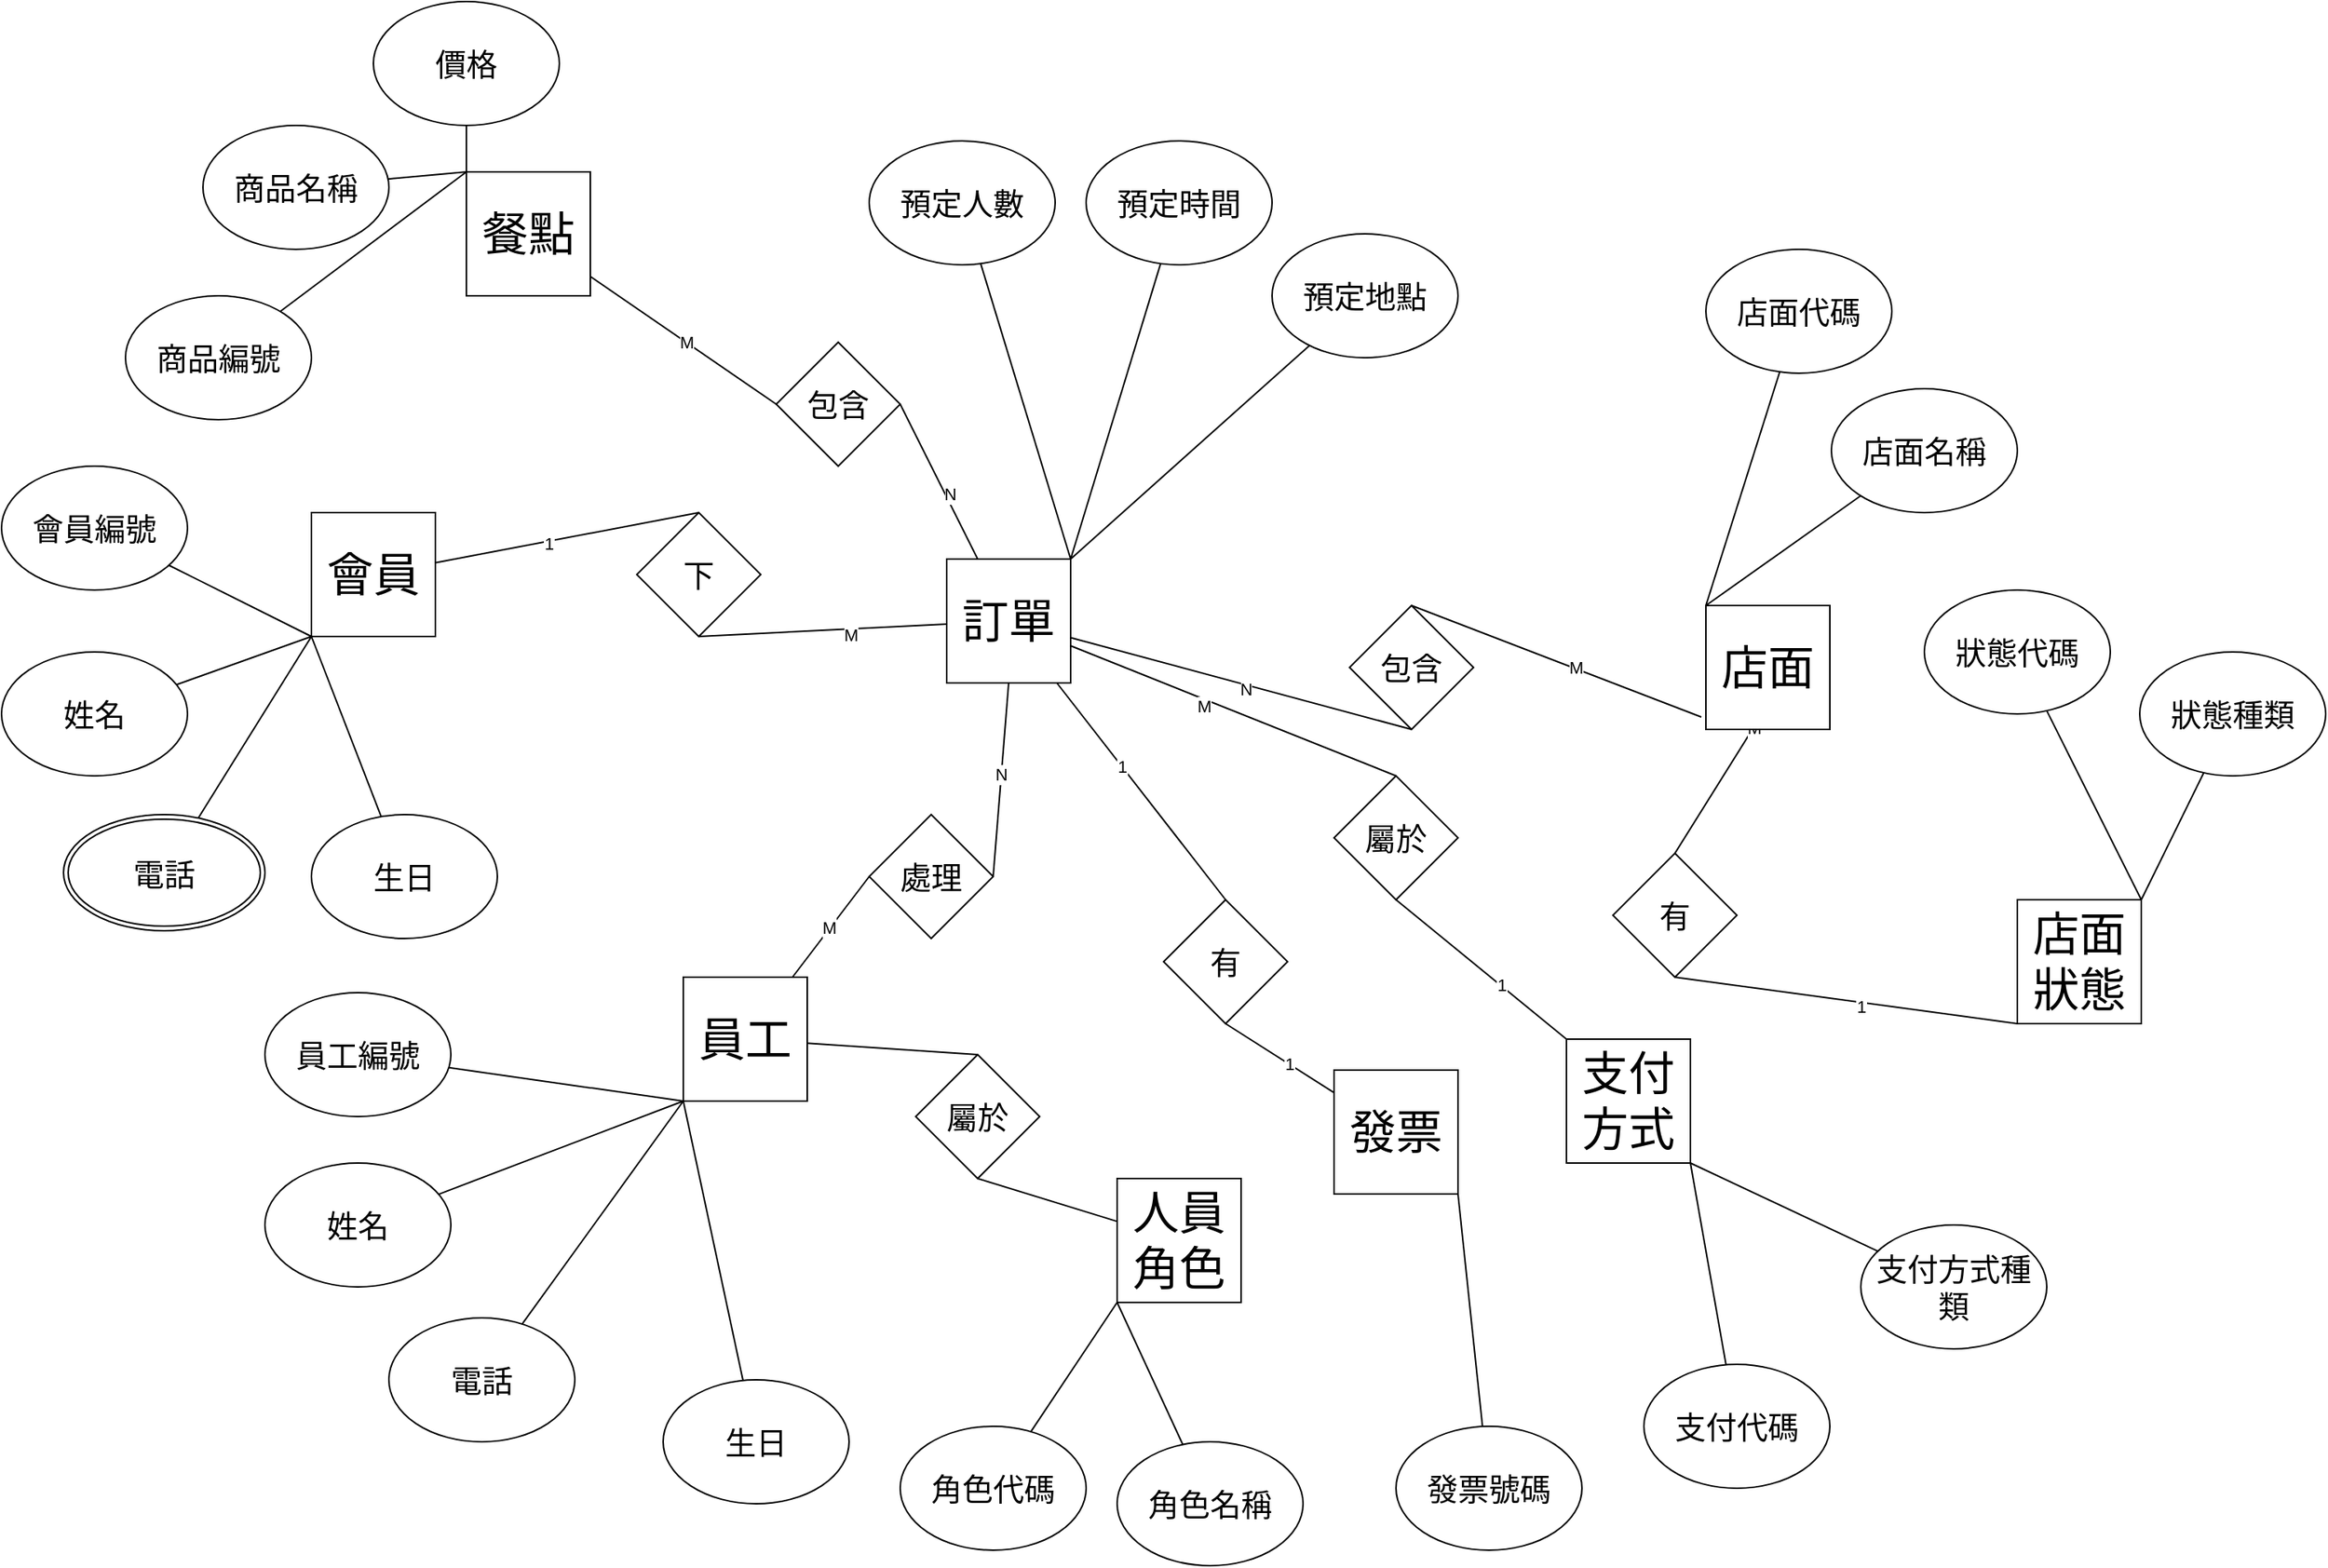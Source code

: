 <mxfile version="25.0.3">
  <diagram name="第 1 页" id="Mqyg3I50LXbeyDTYfiMp">
    <mxGraphModel dx="2261" dy="788" grid="1" gridSize="10" guides="1" tooltips="1" connect="1" arrows="1" fold="1" page="1" pageScale="1" pageWidth="827" pageHeight="1169" math="0" shadow="0">
      <root>
        <mxCell id="0" />
        <mxCell id="1" parent="0" />
        <mxCell id="pniP_bgZRXdG6m6pNv28-1" value="&lt;font style=&quot;font-size: 30px;&quot;&gt;人員&lt;/font&gt;&lt;div&gt;&lt;font style=&quot;font-size: 30px;&quot;&gt;角色&lt;/font&gt;&lt;/div&gt;" style="whiteSpace=wrap;html=1;aspect=fixed;fontSize=15;" parent="1" vertex="1">
          <mxGeometry x="660" y="830" width="80" height="80" as="geometry" />
        </mxCell>
        <mxCell id="pniP_bgZRXdG6m6pNv28-10" value="&lt;font style=&quot;font-size: 30px;&quot;&gt;員工&lt;/font&gt;" style="whiteSpace=wrap;html=1;aspect=fixed;" parent="1" vertex="1">
          <mxGeometry x="380" y="700" width="80" height="80" as="geometry" />
        </mxCell>
        <mxCell id="pniP_bgZRXdG6m6pNv28-79" style="rounded=0;orthogonalLoop=1;jettySize=auto;html=1;endArrow=none;endFill=0;exitX=0.5;exitY=1;exitDx=0;exitDy=0;" parent="1" source="pniP_bgZRXdG6m6pNv28-80" target="pniP_bgZRXdG6m6pNv28-12" edge="1">
          <mxGeometry relative="1" as="geometry" />
        </mxCell>
        <mxCell id="pniP_bgZRXdG6m6pNv28-83" value="N" style="edgeLabel;html=1;align=center;verticalAlign=middle;resizable=0;points=[];" parent="pniP_bgZRXdG6m6pNv28-79" vertex="1" connectable="0">
          <mxGeometry x="-0.035" y="2" relative="1" as="geometry">
            <mxPoint x="-1" as="offset" />
          </mxGeometry>
        </mxCell>
        <mxCell id="pniP_bgZRXdG6m6pNv28-95" style="rounded=0;orthogonalLoop=1;jettySize=auto;html=1;entryX=0.5;entryY=0;entryDx=0;entryDy=0;endArrow=none;endFill=0;exitX=1;exitY=0;exitDx=0;exitDy=0;" parent="1" source="pniP_bgZRXdG6m6pNv28-11" target="pniP_bgZRXdG6m6pNv28-93" edge="1">
          <mxGeometry relative="1" as="geometry" />
        </mxCell>
        <mxCell id="pniP_bgZRXdG6m6pNv28-98" value="M" style="edgeLabel;html=1;align=center;verticalAlign=middle;resizable=0;points=[];" parent="pniP_bgZRXdG6m6pNv28-95" vertex="1" connectable="0">
          <mxGeometry x="-0.012" relative="1" as="geometry">
            <mxPoint as="offset" />
          </mxGeometry>
        </mxCell>
        <mxCell id="pniP_bgZRXdG6m6pNv28-11" value="&lt;font style=&quot;font-size: 30px;&quot;&gt;店面&lt;/font&gt;" style="whiteSpace=wrap;html=1;aspect=fixed;" parent="1" vertex="1">
          <mxGeometry x="1040" y="460" width="80" height="80" as="geometry" />
        </mxCell>
        <mxCell id="pniP_bgZRXdG6m6pNv28-36" style="rounded=0;orthogonalLoop=1;jettySize=auto;html=1;exitX=0;exitY=0.5;exitDx=0;exitDy=0;endArrow=none;endFill=0;" parent="1" source="pniP_bgZRXdG6m6pNv28-41" target="pniP_bgZRXdG6m6pNv28-10" edge="1">
          <mxGeometry relative="1" as="geometry" />
        </mxCell>
        <mxCell id="pniP_bgZRXdG6m6pNv28-43" value="M" style="edgeLabel;html=1;align=center;verticalAlign=middle;resizable=0;points=[];" parent="pniP_bgZRXdG6m6pNv28-36" vertex="1" connectable="0">
          <mxGeometry x="0.032" y="-1" relative="1" as="geometry">
            <mxPoint as="offset" />
          </mxGeometry>
        </mxCell>
        <mxCell id="pniP_bgZRXdG6m6pNv28-63" style="rounded=0;orthogonalLoop=1;jettySize=auto;html=1;endArrow=none;endFill=0;entryX=0.5;entryY=0;entryDx=0;entryDy=0;" parent="1" source="pniP_bgZRXdG6m6pNv28-12" target="pniP_bgZRXdG6m6pNv28-62" edge="1">
          <mxGeometry relative="1" as="geometry" />
        </mxCell>
        <mxCell id="pniP_bgZRXdG6m6pNv28-64" value="1" style="edgeLabel;html=1;align=center;verticalAlign=middle;resizable=0;points=[];" parent="pniP_bgZRXdG6m6pNv28-63" vertex="1" connectable="0">
          <mxGeometry x="-0.229" relative="1" as="geometry">
            <mxPoint as="offset" />
          </mxGeometry>
        </mxCell>
        <mxCell id="pniP_bgZRXdG6m6pNv28-70" style="rounded=0;orthogonalLoop=1;jettySize=auto;html=1;entryX=0;entryY=0;entryDx=0;entryDy=0;endArrow=none;endFill=0;exitX=0.5;exitY=1;exitDx=0;exitDy=0;" parent="1" source="pniP_bgZRXdG6m6pNv28-72" target="pniP_bgZRXdG6m6pNv28-69" edge="1">
          <mxGeometry relative="1" as="geometry" />
        </mxCell>
        <mxCell id="pniP_bgZRXdG6m6pNv28-73" value="1" style="edgeLabel;html=1;align=center;verticalAlign=middle;resizable=0;points=[];" parent="pniP_bgZRXdG6m6pNv28-70" vertex="1" connectable="0">
          <mxGeometry x="0.224" y="1" relative="1" as="geometry">
            <mxPoint as="offset" />
          </mxGeometry>
        </mxCell>
        <mxCell id="pniP_bgZRXdG6m6pNv28-88" style="rounded=0;orthogonalLoop=1;jettySize=auto;html=1;endArrow=none;endFill=0;exitX=0;exitY=0.5;exitDx=0;exitDy=0;" parent="1" source="pniP_bgZRXdG6m6pNv28-89" target="pniP_bgZRXdG6m6pNv28-87" edge="1">
          <mxGeometry relative="1" as="geometry" />
        </mxCell>
        <mxCell id="pniP_bgZRXdG6m6pNv28-92" value="M" style="edgeLabel;html=1;align=center;verticalAlign=middle;resizable=0;points=[];" parent="pniP_bgZRXdG6m6pNv28-88" vertex="1" connectable="0">
          <mxGeometry x="-0.028" relative="1" as="geometry">
            <mxPoint as="offset" />
          </mxGeometry>
        </mxCell>
        <mxCell id="pniP_bgZRXdG6m6pNv28-12" value="&lt;font style=&quot;font-size: 30px;&quot;&gt;訂單&lt;/font&gt;" style="whiteSpace=wrap;html=1;aspect=fixed;" parent="1" vertex="1">
          <mxGeometry x="550" y="430" width="80" height="80" as="geometry" />
        </mxCell>
        <mxCell id="pniP_bgZRXdG6m6pNv28-65" style="rounded=0;orthogonalLoop=1;jettySize=auto;html=1;entryX=0.5;entryY=1;entryDx=0;entryDy=0;endArrow=none;endFill=0;" parent="1" source="pniP_bgZRXdG6m6pNv28-13" target="pniP_bgZRXdG6m6pNv28-62" edge="1">
          <mxGeometry relative="1" as="geometry" />
        </mxCell>
        <mxCell id="pniP_bgZRXdG6m6pNv28-66" value="1" style="edgeLabel;html=1;align=center;verticalAlign=middle;resizable=0;points=[];" parent="pniP_bgZRXdG6m6pNv28-65" vertex="1" connectable="0">
          <mxGeometry x="-0.171" relative="1" as="geometry">
            <mxPoint as="offset" />
          </mxGeometry>
        </mxCell>
        <mxCell id="pniP_bgZRXdG6m6pNv28-13" value="&lt;font style=&quot;font-size: 30px;&quot;&gt;發票&lt;/font&gt;" style="whiteSpace=wrap;html=1;aspect=fixed;" parent="1" vertex="1">
          <mxGeometry x="800" y="760" width="80" height="80" as="geometry" />
        </mxCell>
        <mxCell id="pniP_bgZRXdG6m6pNv28-14" value="&lt;font style=&quot;font-size: 30px;&quot;&gt;店面狀態&lt;/font&gt;" style="whiteSpace=wrap;html=1;aspect=fixed;" parent="1" vertex="1">
          <mxGeometry x="1241" y="650" width="80" height="80" as="geometry" />
        </mxCell>
        <mxCell id="pniP_bgZRXdG6m6pNv28-20" value="&lt;font style=&quot;font-size: 20px;&quot;&gt;下&lt;/font&gt;" style="rhombus;whiteSpace=wrap;html=1;" parent="1" vertex="1">
          <mxGeometry x="350" y="400" width="80" height="80" as="geometry" />
        </mxCell>
        <mxCell id="pniP_bgZRXdG6m6pNv28-21" value="&lt;font style=&quot;font-size: 30px;&quot;&gt;會員&lt;/font&gt;" style="whiteSpace=wrap;html=1;aspect=fixed;" parent="1" vertex="1">
          <mxGeometry x="140" y="400" width="80" height="80" as="geometry" />
        </mxCell>
        <mxCell id="pniP_bgZRXdG6m6pNv28-23" value="" style="endArrow=none;html=1;rounded=0;exitX=0.5;exitY=0;exitDx=0;exitDy=0;" parent="1" source="pniP_bgZRXdG6m6pNv28-20" target="pniP_bgZRXdG6m6pNv28-21" edge="1">
          <mxGeometry width="50" height="50" relative="1" as="geometry">
            <mxPoint x="250" y="580" as="sourcePoint" />
            <mxPoint x="300" y="530" as="targetPoint" />
          </mxGeometry>
        </mxCell>
        <mxCell id="pniP_bgZRXdG6m6pNv28-25" value="1" style="edgeLabel;html=1;align=center;verticalAlign=middle;resizable=0;points=[];" parent="pniP_bgZRXdG6m6pNv28-23" vertex="1" connectable="0">
          <mxGeometry x="0.151" y="1" relative="1" as="geometry">
            <mxPoint as="offset" />
          </mxGeometry>
        </mxCell>
        <mxCell id="pniP_bgZRXdG6m6pNv28-24" value="" style="endArrow=none;html=1;rounded=0;entryX=0.5;entryY=1;entryDx=0;entryDy=0;" parent="1" source="pniP_bgZRXdG6m6pNv28-12" target="pniP_bgZRXdG6m6pNv28-20" edge="1">
          <mxGeometry width="50" height="50" relative="1" as="geometry">
            <mxPoint x="360" y="420" as="sourcePoint" />
            <mxPoint x="280" y="420" as="targetPoint" />
            <Array as="points" />
          </mxGeometry>
        </mxCell>
        <mxCell id="pniP_bgZRXdG6m6pNv28-26" value="M" style="edgeLabel;html=1;align=center;verticalAlign=middle;resizable=0;points=[];" parent="pniP_bgZRXdG6m6pNv28-24" vertex="1" connectable="0">
          <mxGeometry x="-0.217" y="4" relative="1" as="geometry">
            <mxPoint as="offset" />
          </mxGeometry>
        </mxCell>
        <mxCell id="pniP_bgZRXdG6m6pNv28-32" style="rounded=0;orthogonalLoop=1;jettySize=auto;html=1;endArrow=none;endFill=0;entryX=0;entryY=1;entryDx=0;entryDy=0;" parent="1" source="pniP_bgZRXdG6m6pNv28-27" target="pniP_bgZRXdG6m6pNv28-21" edge="1">
          <mxGeometry relative="1" as="geometry" />
        </mxCell>
        <mxCell id="pniP_bgZRXdG6m6pNv28-27" value="&lt;font style=&quot;font-size: 20px;&quot;&gt;會員編號&lt;/font&gt;" style="ellipse;whiteSpace=wrap;html=1;" parent="1" vertex="1">
          <mxGeometry x="-60" y="370" width="120" height="80" as="geometry" />
        </mxCell>
        <mxCell id="pniP_bgZRXdG6m6pNv28-33" style="rounded=0;orthogonalLoop=1;jettySize=auto;html=1;endArrow=none;endFill=0;entryX=0;entryY=1;entryDx=0;entryDy=0;" parent="1" source="pniP_bgZRXdG6m6pNv28-28" target="pniP_bgZRXdG6m6pNv28-21" edge="1">
          <mxGeometry relative="1" as="geometry" />
        </mxCell>
        <mxCell id="pniP_bgZRXdG6m6pNv28-28" value="&lt;font style=&quot;font-size: 20px;&quot;&gt;姓名&lt;/font&gt;" style="ellipse;whiteSpace=wrap;html=1;" parent="1" vertex="1">
          <mxGeometry x="-60" y="490" width="120" height="80" as="geometry" />
        </mxCell>
        <mxCell id="pniP_bgZRXdG6m6pNv28-30" value="&lt;font style=&quot;font-size: 20px;&quot;&gt;生日&lt;/font&gt;" style="ellipse;whiteSpace=wrap;html=1;" parent="1" vertex="1">
          <mxGeometry x="140" y="595" width="120" height="80" as="geometry" />
        </mxCell>
        <mxCell id="pniP_bgZRXdG6m6pNv28-34" style="rounded=0;orthogonalLoop=1;jettySize=auto;html=1;endArrow=none;endFill=0;entryX=0;entryY=1;entryDx=0;entryDy=0;" parent="1" source="pniP_bgZRXdG6m6pNv28-31" target="pniP_bgZRXdG6m6pNv28-21" edge="1">
          <mxGeometry relative="1" as="geometry" />
        </mxCell>
        <mxCell id="pniP_bgZRXdG6m6pNv28-31" value="&lt;span style=&quot;font-size: 20px;&quot;&gt;電話&lt;/span&gt;" style="ellipse;shape=doubleEllipse;margin=3;whiteSpace=wrap;html=1;align=center;" parent="1" vertex="1">
          <mxGeometry x="-20" y="595" width="130" height="75" as="geometry" />
        </mxCell>
        <mxCell id="pniP_bgZRXdG6m6pNv28-35" style="rounded=0;orthogonalLoop=1;jettySize=auto;html=1;endArrow=none;endFill=0;entryX=0;entryY=1;entryDx=0;entryDy=0;" parent="1" source="pniP_bgZRXdG6m6pNv28-30" target="pniP_bgZRXdG6m6pNv28-21" edge="1">
          <mxGeometry relative="1" as="geometry" />
        </mxCell>
        <mxCell id="pniP_bgZRXdG6m6pNv28-40" value="" style="rounded=0;orthogonalLoop=1;jettySize=auto;html=1;exitX=0.5;exitY=1;exitDx=0;exitDy=0;endArrow=none;endFill=0;entryX=1;entryY=0.5;entryDx=0;entryDy=0;" parent="1" source="pniP_bgZRXdG6m6pNv28-12" target="pniP_bgZRXdG6m6pNv28-41" edge="1">
          <mxGeometry relative="1" as="geometry">
            <mxPoint x="590" y="510" as="sourcePoint" />
            <mxPoint x="397" y="720" as="targetPoint" />
          </mxGeometry>
        </mxCell>
        <mxCell id="pniP_bgZRXdG6m6pNv28-42" value="N" style="edgeLabel;html=1;align=center;verticalAlign=middle;resizable=0;points=[];" parent="pniP_bgZRXdG6m6pNv28-40" vertex="1" connectable="0">
          <mxGeometry x="-0.048" y="-1" relative="1" as="geometry">
            <mxPoint as="offset" />
          </mxGeometry>
        </mxCell>
        <mxCell id="pniP_bgZRXdG6m6pNv28-41" value="&lt;font style=&quot;font-size: 20px;&quot;&gt;處理&lt;/font&gt;" style="rhombus;whiteSpace=wrap;html=1;" parent="1" vertex="1">
          <mxGeometry x="500" y="595" width="80" height="80" as="geometry" />
        </mxCell>
        <mxCell id="pniP_bgZRXdG6m6pNv28-45" style="rounded=0;orthogonalLoop=1;jettySize=auto;html=1;endArrow=none;endFill=0;entryX=0;entryY=1;entryDx=0;entryDy=0;" parent="1" source="pniP_bgZRXdG6m6pNv28-44" target="pniP_bgZRXdG6m6pNv28-10" edge="1">
          <mxGeometry relative="1" as="geometry" />
        </mxCell>
        <mxCell id="pniP_bgZRXdG6m6pNv28-44" value="&lt;font style=&quot;font-size: 20px;&quot;&gt;生日&lt;/font&gt;" style="ellipse;whiteSpace=wrap;html=1;" parent="1" vertex="1">
          <mxGeometry x="367" y="960" width="120" height="80" as="geometry" />
        </mxCell>
        <mxCell id="pniP_bgZRXdG6m6pNv28-47" style="rounded=0;orthogonalLoop=1;jettySize=auto;html=1;endArrow=none;endFill=0;entryX=0;entryY=1;entryDx=0;entryDy=0;" parent="1" source="pniP_bgZRXdG6m6pNv28-46" target="pniP_bgZRXdG6m6pNv28-10" edge="1">
          <mxGeometry relative="1" as="geometry" />
        </mxCell>
        <mxCell id="pniP_bgZRXdG6m6pNv28-46" value="&lt;font style=&quot;font-size: 20px;&quot;&gt;員工編號&lt;/font&gt;" style="ellipse;whiteSpace=wrap;html=1;" parent="1" vertex="1">
          <mxGeometry x="110" y="710" width="120" height="80" as="geometry" />
        </mxCell>
        <mxCell id="pniP_bgZRXdG6m6pNv28-49" style="rounded=0;orthogonalLoop=1;jettySize=auto;html=1;endArrow=none;endFill=0;entryX=0;entryY=1;entryDx=0;entryDy=0;" parent="1" source="pniP_bgZRXdG6m6pNv28-48" target="pniP_bgZRXdG6m6pNv28-10" edge="1">
          <mxGeometry relative="1" as="geometry" />
        </mxCell>
        <mxCell id="pniP_bgZRXdG6m6pNv28-48" value="&lt;font style=&quot;font-size: 20px;&quot;&gt;姓名&lt;/font&gt;" style="ellipse;whiteSpace=wrap;html=1;" parent="1" vertex="1">
          <mxGeometry x="110" y="820" width="120" height="80" as="geometry" />
        </mxCell>
        <mxCell id="pniP_bgZRXdG6m6pNv28-51" value="&lt;span style=&quot;font-size: 20px;&quot;&gt;電話&lt;/span&gt;" style="ellipse;whiteSpace=wrap;html=1;" parent="1" vertex="1">
          <mxGeometry x="190" y="920" width="120" height="80" as="geometry" />
        </mxCell>
        <mxCell id="pniP_bgZRXdG6m6pNv28-52" style="rounded=0;orthogonalLoop=1;jettySize=auto;html=1;entryX=0;entryY=1;entryDx=0;entryDy=0;endArrow=none;endFill=0;" parent="1" source="pniP_bgZRXdG6m6pNv28-51" target="pniP_bgZRXdG6m6pNv28-10" edge="1">
          <mxGeometry relative="1" as="geometry" />
        </mxCell>
        <mxCell id="pniP_bgZRXdG6m6pNv28-54" style="rounded=0;orthogonalLoop=1;jettySize=auto;html=1;exitX=0.5;exitY=1;exitDx=0;exitDy=0;endArrow=none;endFill=0;" parent="1" source="pniP_bgZRXdG6m6pNv28-53" target="pniP_bgZRXdG6m6pNv28-1" edge="1">
          <mxGeometry relative="1" as="geometry" />
        </mxCell>
        <mxCell id="pniP_bgZRXdG6m6pNv28-55" style="rounded=0;orthogonalLoop=1;jettySize=auto;html=1;endArrow=none;endFill=0;exitX=0.5;exitY=0;exitDx=0;exitDy=0;" parent="1" source="pniP_bgZRXdG6m6pNv28-53" target="pniP_bgZRXdG6m6pNv28-10" edge="1">
          <mxGeometry relative="1" as="geometry" />
        </mxCell>
        <mxCell id="pniP_bgZRXdG6m6pNv28-53" value="&lt;font style=&quot;font-size: 20px;&quot;&gt;屬於&lt;/font&gt;" style="rhombus;whiteSpace=wrap;html=1;" parent="1" vertex="1">
          <mxGeometry x="530" y="750" width="80" height="80" as="geometry" />
        </mxCell>
        <mxCell id="pniP_bgZRXdG6m6pNv28-57" style="rounded=0;orthogonalLoop=1;jettySize=auto;html=1;entryX=0;entryY=1;entryDx=0;entryDy=0;endArrow=none;endFill=0;" parent="1" source="pniP_bgZRXdG6m6pNv28-56" target="pniP_bgZRXdG6m6pNv28-1" edge="1">
          <mxGeometry relative="1" as="geometry" />
        </mxCell>
        <mxCell id="pniP_bgZRXdG6m6pNv28-56" value="&lt;font style=&quot;font-size: 20px;&quot;&gt;角色名稱&lt;/font&gt;" style="ellipse;whiteSpace=wrap;html=1;" parent="1" vertex="1">
          <mxGeometry x="660" y="1000" width="120" height="80" as="geometry" />
        </mxCell>
        <mxCell id="pniP_bgZRXdG6m6pNv28-59" style="rounded=0;orthogonalLoop=1;jettySize=auto;html=1;entryX=0;entryY=1;entryDx=0;entryDy=0;endArrow=none;endFill=0;" parent="1" source="pniP_bgZRXdG6m6pNv28-58" target="pniP_bgZRXdG6m6pNv28-1" edge="1">
          <mxGeometry relative="1" as="geometry" />
        </mxCell>
        <mxCell id="pniP_bgZRXdG6m6pNv28-58" value="&lt;font style=&quot;font-size: 20px;&quot;&gt;角色代碼&lt;/font&gt;" style="ellipse;whiteSpace=wrap;html=1;" parent="1" vertex="1">
          <mxGeometry x="520" y="990" width="120" height="80" as="geometry" />
        </mxCell>
        <mxCell id="pniP_bgZRXdG6m6pNv28-62" value="&lt;font style=&quot;font-size: 20px;&quot;&gt;有&lt;/font&gt;" style="rhombus;whiteSpace=wrap;html=1;" parent="1" vertex="1">
          <mxGeometry x="690" y="650" width="80" height="80" as="geometry" />
        </mxCell>
        <mxCell id="pniP_bgZRXdG6m6pNv28-68" style="rounded=0;orthogonalLoop=1;jettySize=auto;html=1;endArrow=none;endFill=0;entryX=1;entryY=1;entryDx=0;entryDy=0;" parent="1" source="pniP_bgZRXdG6m6pNv28-67" target="pniP_bgZRXdG6m6pNv28-13" edge="1">
          <mxGeometry relative="1" as="geometry" />
        </mxCell>
        <mxCell id="pniP_bgZRXdG6m6pNv28-67" value="&lt;span style=&quot;font-size: 20px;&quot;&gt;發票號碼&lt;/span&gt;" style="ellipse;whiteSpace=wrap;html=1;" parent="1" vertex="1">
          <mxGeometry x="840" y="990" width="120" height="80" as="geometry" />
        </mxCell>
        <mxCell id="pniP_bgZRXdG6m6pNv28-69" value="&lt;font style=&quot;font-size: 30px;&quot;&gt;支付方式&lt;/font&gt;" style="whiteSpace=wrap;html=1;aspect=fixed;" parent="1" vertex="1">
          <mxGeometry x="950" y="740" width="80" height="80" as="geometry" />
        </mxCell>
        <mxCell id="pniP_bgZRXdG6m6pNv28-71" value="" style="rounded=0;orthogonalLoop=1;jettySize=auto;html=1;entryX=0.5;entryY=0;entryDx=0;entryDy=0;endArrow=none;endFill=0;" parent="1" source="pniP_bgZRXdG6m6pNv28-12" target="pniP_bgZRXdG6m6pNv28-72" edge="1">
          <mxGeometry relative="1" as="geometry">
            <mxPoint x="630" y="484" as="sourcePoint" />
            <mxPoint x="900" y="580" as="targetPoint" />
          </mxGeometry>
        </mxCell>
        <mxCell id="pniP_bgZRXdG6m6pNv28-74" value="M" style="edgeLabel;html=1;align=center;verticalAlign=middle;resizable=0;points=[];" parent="pniP_bgZRXdG6m6pNv28-71" vertex="1" connectable="0">
          <mxGeometry x="-0.167" y="-4" relative="1" as="geometry">
            <mxPoint as="offset" />
          </mxGeometry>
        </mxCell>
        <mxCell id="pniP_bgZRXdG6m6pNv28-72" value="&lt;font style=&quot;font-size: 20px;&quot;&gt;屬於&lt;/font&gt;" style="rhombus;whiteSpace=wrap;html=1;" parent="1" vertex="1">
          <mxGeometry x="800" y="570" width="80" height="80" as="geometry" />
        </mxCell>
        <mxCell id="pniP_bgZRXdG6m6pNv28-77" style="rounded=0;orthogonalLoop=1;jettySize=auto;html=1;entryX=1;entryY=1;entryDx=0;entryDy=0;endArrow=none;endFill=0;" parent="1" source="pniP_bgZRXdG6m6pNv28-75" target="pniP_bgZRXdG6m6pNv28-69" edge="1">
          <mxGeometry relative="1" as="geometry" />
        </mxCell>
        <mxCell id="pniP_bgZRXdG6m6pNv28-75" value="&lt;span style=&quot;font-size: 20px;&quot;&gt;支付代碼&lt;/span&gt;" style="ellipse;whiteSpace=wrap;html=1;" parent="1" vertex="1">
          <mxGeometry x="1000" y="950" width="120" height="80" as="geometry" />
        </mxCell>
        <mxCell id="pniP_bgZRXdG6m6pNv28-78" style="rounded=0;orthogonalLoop=1;jettySize=auto;html=1;entryX=1;entryY=1;entryDx=0;entryDy=0;endArrow=none;endFill=0;" parent="1" source="pniP_bgZRXdG6m6pNv28-76" target="pniP_bgZRXdG6m6pNv28-69" edge="1">
          <mxGeometry relative="1" as="geometry" />
        </mxCell>
        <mxCell id="pniP_bgZRXdG6m6pNv28-76" value="&lt;span style=&quot;font-size: 20px;&quot;&gt;支付方式種類&lt;/span&gt;" style="ellipse;whiteSpace=wrap;html=1;" parent="1" vertex="1">
          <mxGeometry x="1140" y="860" width="120" height="80" as="geometry" />
        </mxCell>
        <mxCell id="pniP_bgZRXdG6m6pNv28-81" value="" style="rounded=0;orthogonalLoop=1;jettySize=auto;html=1;endArrow=none;endFill=0;entryX=0.5;entryY=0;entryDx=0;entryDy=0;exitX=-0.037;exitY=0.9;exitDx=0;exitDy=0;exitPerimeter=0;" parent="1" source="pniP_bgZRXdG6m6pNv28-11" target="pniP_bgZRXdG6m6pNv28-80" edge="1">
          <mxGeometry relative="1" as="geometry">
            <mxPoint x="800" y="386" as="sourcePoint" />
            <mxPoint x="630" y="454" as="targetPoint" />
          </mxGeometry>
        </mxCell>
        <mxCell id="pniP_bgZRXdG6m6pNv28-84" value="M" style="edgeLabel;html=1;align=center;verticalAlign=middle;resizable=0;points=[];" parent="pniP_bgZRXdG6m6pNv28-81" vertex="1" connectable="0">
          <mxGeometry x="-0.127" y="-1" relative="1" as="geometry">
            <mxPoint as="offset" />
          </mxGeometry>
        </mxCell>
        <mxCell id="pniP_bgZRXdG6m6pNv28-80" value="&lt;font style=&quot;font-size: 20px;&quot;&gt;包含&lt;/font&gt;" style="rhombus;whiteSpace=wrap;html=1;" parent="1" vertex="1">
          <mxGeometry x="810" y="460" width="80" height="80" as="geometry" />
        </mxCell>
        <mxCell id="pniP_bgZRXdG6m6pNv28-86" style="rounded=0;orthogonalLoop=1;jettySize=auto;html=1;endArrow=none;endFill=0;entryX=1;entryY=0;entryDx=0;entryDy=0;" parent="1" source="pniP_bgZRXdG6m6pNv28-85" target="pniP_bgZRXdG6m6pNv28-12" edge="1">
          <mxGeometry relative="1" as="geometry">
            <mxPoint x="1030" y="420" as="targetPoint" />
          </mxGeometry>
        </mxCell>
        <mxCell id="pniP_bgZRXdG6m6pNv28-85" value="&lt;font style=&quot;font-size: 20px;&quot;&gt;預定人數&lt;/font&gt;" style="ellipse;whiteSpace=wrap;html=1;" parent="1" vertex="1">
          <mxGeometry x="500" y="160" width="120" height="80" as="geometry" />
        </mxCell>
        <mxCell id="pniP_bgZRXdG6m6pNv28-87" value="&lt;span style=&quot;font-size: 30px;&quot;&gt;餐點&lt;/span&gt;" style="whiteSpace=wrap;html=1;aspect=fixed;" parent="1" vertex="1">
          <mxGeometry x="240" y="180" width="80" height="80" as="geometry" />
        </mxCell>
        <mxCell id="pniP_bgZRXdG6m6pNv28-90" value="" style="rounded=0;orthogonalLoop=1;jettySize=auto;html=1;endArrow=none;endFill=0;entryX=1;entryY=0.5;entryDx=0;entryDy=0;" parent="1" source="pniP_bgZRXdG6m6pNv28-12" target="pniP_bgZRXdG6m6pNv28-89" edge="1">
          <mxGeometry relative="1" as="geometry">
            <mxPoint x="615" y="430" as="sourcePoint" />
            <mxPoint x="715" y="270" as="targetPoint" />
          </mxGeometry>
        </mxCell>
        <mxCell id="pniP_bgZRXdG6m6pNv28-91" value="N" style="edgeLabel;html=1;align=center;verticalAlign=middle;resizable=0;points=[];" parent="pniP_bgZRXdG6m6pNv28-90" vertex="1" connectable="0">
          <mxGeometry x="-0.173" y="-3" relative="1" as="geometry">
            <mxPoint as="offset" />
          </mxGeometry>
        </mxCell>
        <mxCell id="pniP_bgZRXdG6m6pNv28-89" value="&lt;span style=&quot;font-size: 20px;&quot;&gt;包含&lt;/span&gt;" style="rhombus;whiteSpace=wrap;html=1;" parent="1" vertex="1">
          <mxGeometry x="440" y="290" width="80" height="80" as="geometry" />
        </mxCell>
        <mxCell id="pniP_bgZRXdG6m6pNv28-93" value="&lt;font style=&quot;font-size: 20px;&quot;&gt;有&lt;/font&gt;" style="rhombus;whiteSpace=wrap;html=1;" parent="1" vertex="1">
          <mxGeometry x="980" y="620" width="80" height="80" as="geometry" />
        </mxCell>
        <mxCell id="pniP_bgZRXdG6m6pNv28-94" style="rounded=0;orthogonalLoop=1;jettySize=auto;html=1;endArrow=none;endFill=0;entryX=0.5;entryY=1;entryDx=0;entryDy=0;exitX=0;exitY=1;exitDx=0;exitDy=0;" parent="1" source="pniP_bgZRXdG6m6pNv28-14" target="pniP_bgZRXdG6m6pNv28-93" edge="1">
          <mxGeometry relative="1" as="geometry">
            <mxPoint x="860" y="250" as="targetPoint" />
          </mxGeometry>
        </mxCell>
        <mxCell id="pniP_bgZRXdG6m6pNv28-99" value="1" style="edgeLabel;html=1;align=center;verticalAlign=middle;resizable=0;points=[];" parent="pniP_bgZRXdG6m6pNv28-94" vertex="1" connectable="0">
          <mxGeometry x="-0.075" y="3" relative="1" as="geometry">
            <mxPoint x="1" as="offset" />
          </mxGeometry>
        </mxCell>
        <mxCell id="pniP_bgZRXdG6m6pNv28-104" style="rounded=0;orthogonalLoop=1;jettySize=auto;html=1;endArrow=none;endFill=0;entryX=1;entryY=0;entryDx=0;entryDy=0;" parent="1" source="pniP_bgZRXdG6m6pNv28-101" target="pniP_bgZRXdG6m6pNv28-14" edge="1">
          <mxGeometry relative="1" as="geometry" />
        </mxCell>
        <mxCell id="pniP_bgZRXdG6m6pNv28-101" value="&lt;span style=&quot;font-size: 20px;&quot;&gt;狀態種類&lt;/span&gt;" style="ellipse;whiteSpace=wrap;html=1;" parent="1" vertex="1">
          <mxGeometry x="1320" y="490" width="120" height="80" as="geometry" />
        </mxCell>
        <mxCell id="pniP_bgZRXdG6m6pNv28-103" style="rounded=0;orthogonalLoop=1;jettySize=auto;html=1;endArrow=none;endFill=0;entryX=1;entryY=0;entryDx=0;entryDy=0;" parent="1" source="pniP_bgZRXdG6m6pNv28-102" target="pniP_bgZRXdG6m6pNv28-14" edge="1">
          <mxGeometry relative="1" as="geometry" />
        </mxCell>
        <mxCell id="pniP_bgZRXdG6m6pNv28-102" value="&lt;font style=&quot;font-size: 20px;&quot;&gt;狀態代碼&lt;/font&gt;" style="ellipse;whiteSpace=wrap;html=1;" parent="1" vertex="1">
          <mxGeometry x="1181" y="450" width="120" height="80" as="geometry" />
        </mxCell>
        <mxCell id="pniP_bgZRXdG6m6pNv28-107" style="rounded=0;orthogonalLoop=1;jettySize=auto;html=1;entryX=1;entryY=0;entryDx=0;entryDy=0;endArrow=none;endFill=0;" parent="1" source="pniP_bgZRXdG6m6pNv28-106" target="pniP_bgZRXdG6m6pNv28-12" edge="1">
          <mxGeometry relative="1" as="geometry" />
        </mxCell>
        <mxCell id="pniP_bgZRXdG6m6pNv28-106" value="&lt;font style=&quot;font-size: 20px;&quot;&gt;預定時間&lt;/font&gt;" style="ellipse;whiteSpace=wrap;html=1;" parent="1" vertex="1">
          <mxGeometry x="640" y="160" width="120" height="80" as="geometry" />
        </mxCell>
        <mxCell id="ucVlcombRJU6eaVZywWp-14" style="edgeStyle=none;curved=1;rounded=0;orthogonalLoop=1;jettySize=auto;html=1;entryX=1;entryY=0;entryDx=0;entryDy=0;fontSize=12;startSize=8;endSize=8;endArrow=none;endFill=0;" edge="1" parent="1" source="pniP_bgZRXdG6m6pNv28-108" target="pniP_bgZRXdG6m6pNv28-12">
          <mxGeometry relative="1" as="geometry" />
        </mxCell>
        <mxCell id="pniP_bgZRXdG6m6pNv28-108" value="&lt;font style=&quot;font-size: 20px;&quot;&gt;預定地點&lt;/font&gt;" style="ellipse;whiteSpace=wrap;html=1;" parent="1" vertex="1">
          <mxGeometry x="760" y="220" width="120" height="80" as="geometry" />
        </mxCell>
        <mxCell id="ucVlcombRJU6eaVZywWp-3" style="rounded=0;orthogonalLoop=1;jettySize=auto;html=1;fontSize=12;startSize=8;endSize=8;entryX=0;entryY=0;entryDx=0;entryDy=0;endArrow=none;endFill=0;" edge="1" parent="1" source="ucVlcombRJU6eaVZywWp-1" target="pniP_bgZRXdG6m6pNv28-87">
          <mxGeometry relative="1" as="geometry" />
        </mxCell>
        <mxCell id="ucVlcombRJU6eaVZywWp-1" value="&lt;font style=&quot;font-size: 20px;&quot;&gt;價格&lt;/font&gt;" style="ellipse;whiteSpace=wrap;html=1;" vertex="1" parent="1">
          <mxGeometry x="180" y="70" width="120" height="80" as="geometry" />
        </mxCell>
        <mxCell id="ucVlcombRJU6eaVZywWp-4" style="rounded=0;orthogonalLoop=1;jettySize=auto;html=1;fontSize=12;startSize=8;endSize=8;entryX=0;entryY=0;entryDx=0;entryDy=0;endArrow=none;endFill=0;" edge="1" source="ucVlcombRJU6eaVZywWp-5" parent="1" target="pniP_bgZRXdG6m6pNv28-87">
          <mxGeometry relative="1" as="geometry">
            <mxPoint x="280" y="103" as="targetPoint" />
          </mxGeometry>
        </mxCell>
        <mxCell id="ucVlcombRJU6eaVZywWp-5" value="&lt;font style=&quot;font-size: 20px;&quot;&gt;商品編號&lt;/font&gt;" style="ellipse;whiteSpace=wrap;html=1;" vertex="1" parent="1">
          <mxGeometry x="20" y="260" width="120" height="80" as="geometry" />
        </mxCell>
        <mxCell id="ucVlcombRJU6eaVZywWp-7" style="rounded=0;orthogonalLoop=1;jettySize=auto;html=1;entryX=0;entryY=0;entryDx=0;entryDy=0;fontSize=12;startSize=8;endSize=8;endArrow=none;endFill=0;" edge="1" parent="1" source="ucVlcombRJU6eaVZywWp-6" target="pniP_bgZRXdG6m6pNv28-87">
          <mxGeometry relative="1" as="geometry" />
        </mxCell>
        <mxCell id="ucVlcombRJU6eaVZywWp-6" value="&lt;font style=&quot;font-size: 20px;&quot;&gt;商品名稱&lt;/font&gt;" style="ellipse;whiteSpace=wrap;html=1;" vertex="1" parent="1">
          <mxGeometry x="70" y="150" width="120" height="80" as="geometry" />
        </mxCell>
        <mxCell id="ucVlcombRJU6eaVZywWp-11" style="edgeStyle=none;curved=1;rounded=0;orthogonalLoop=1;jettySize=auto;html=1;entryX=0;entryY=0;entryDx=0;entryDy=0;fontSize=12;startSize=8;endSize=8;endArrow=none;endFill=0;" edge="1" parent="1" source="ucVlcombRJU6eaVZywWp-10" target="pniP_bgZRXdG6m6pNv28-11">
          <mxGeometry relative="1" as="geometry" />
        </mxCell>
        <mxCell id="ucVlcombRJU6eaVZywWp-10" value="&lt;font style=&quot;font-size: 20px;&quot;&gt;店面代碼&lt;/font&gt;" style="ellipse;whiteSpace=wrap;html=1;" vertex="1" parent="1">
          <mxGeometry x="1040" y="230" width="120" height="80" as="geometry" />
        </mxCell>
        <mxCell id="ucVlcombRJU6eaVZywWp-12" style="edgeStyle=none;curved=1;rounded=0;orthogonalLoop=1;jettySize=auto;html=1;entryX=0;entryY=0;entryDx=0;entryDy=0;fontSize=12;startSize=8;endSize=8;endArrow=none;endFill=0;" edge="1" source="ucVlcombRJU6eaVZywWp-13" parent="1" target="pniP_bgZRXdG6m6pNv28-11">
          <mxGeometry relative="1" as="geometry">
            <mxPoint x="1001" y="540" as="targetPoint" />
          </mxGeometry>
        </mxCell>
        <mxCell id="ucVlcombRJU6eaVZywWp-13" value="&lt;font style=&quot;font-size: 20px;&quot;&gt;店面名稱&lt;/font&gt;" style="ellipse;whiteSpace=wrap;html=1;" vertex="1" parent="1">
          <mxGeometry x="1121" y="320" width="120" height="80" as="geometry" />
        </mxCell>
      </root>
    </mxGraphModel>
  </diagram>
</mxfile>
